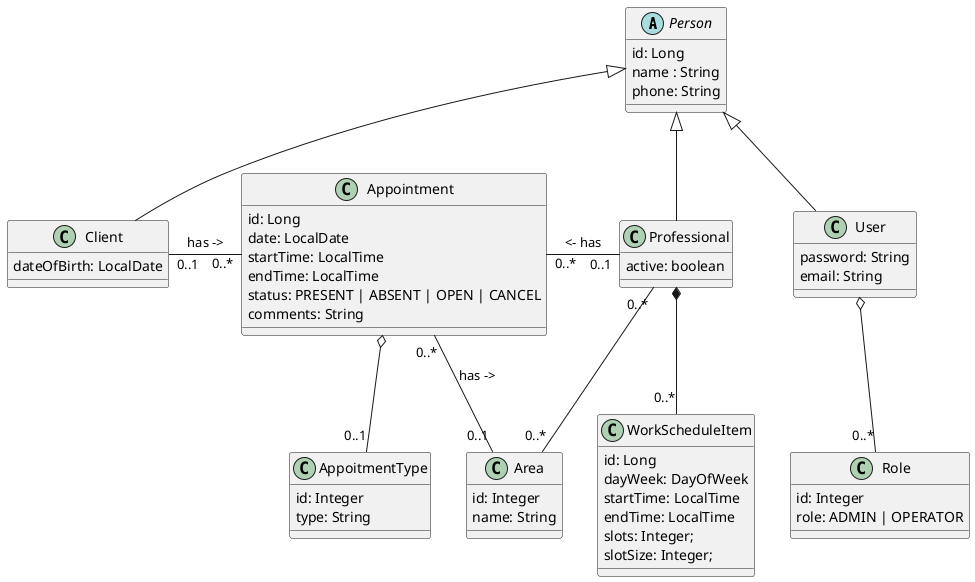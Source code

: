 @startuml "Modelo conceitual"

abstract class Person {
    id: Long
    name : String
    phone: String
}   

class Professional {
    active: boolean    
}

class Client {
     dateOfBirth: LocalDate
}


'private or health insurance
class AppoitmentType {
    id: Integer
    type: String
}


class WorkScheduleItem {
    id: Long
    dayWeek: DayOfWeek
    startTime: LocalTime
    endTime: LocalTime
    slots: Integer;
    slotSize: Integer;
}

class Area {
    id: Integer
    name: String
}

class Appointment {
    id: Long
    date: LocalDate
    startTime: LocalTime
    endTime: LocalTime
    status: PRESENT | ABSENT | OPEN | CANCEL
    comments: String

}


class User {
    password: String
    email: String
}

class Role {
    id: Integer
    role: ADMIN | OPERATOR
}

Person              <|--             Client
Person              <|--             Professional
Person              <|--             User
Professional "0..*"  -d-     "0..*"  Area
Professional         *--     "0..*"  WorkScheduleItem
Appointment          o--     "0..1"  AppoitmentType
Appointment "0..*"   -l-     "0..1"  Client            : has ->
Appointment "0..*"   -r-     "0..1"  Professional      : <- has  
Appointment "0..*"   -d-     "0..1"  Area              : has ->
User                  o--    "0..*"  Role
       




@enduml
